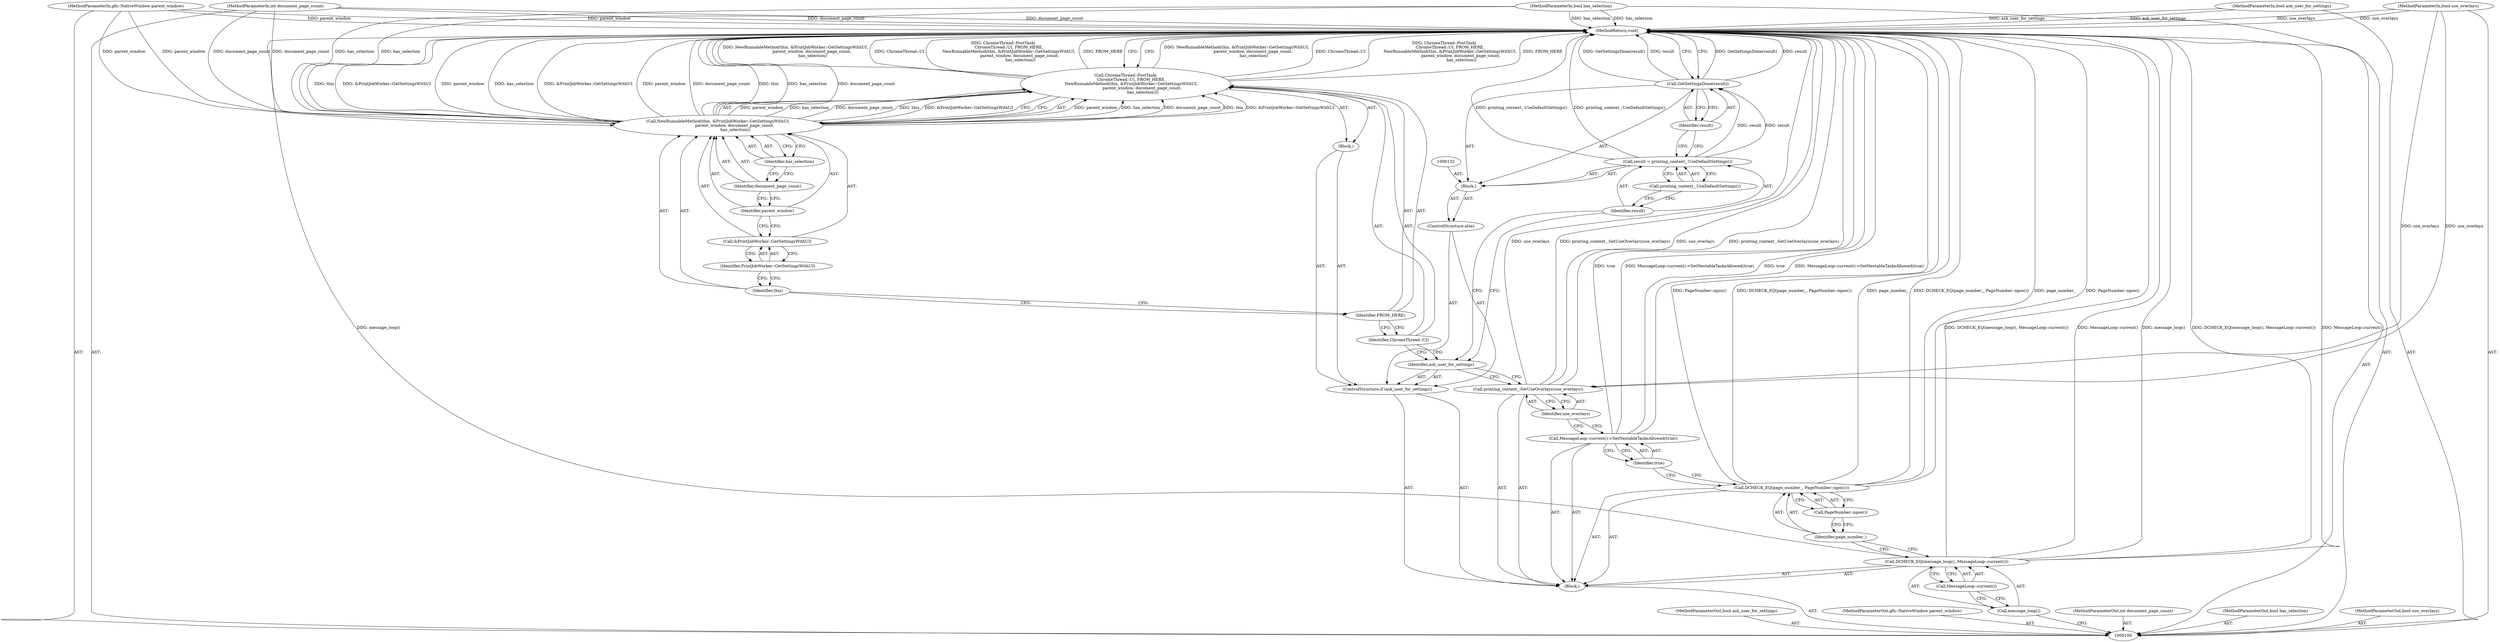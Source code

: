 digraph "1_Chrome_fc790462b4f248712bbc8c3734664dd6b05f80f2" {
"1000138" [label="(MethodReturn,void)"];
"1000101" [label="(MethodParameterIn,bool ask_user_for_settings)"];
"1000198" [label="(MethodParameterOut,bool ask_user_for_settings)"];
"1000115" [label="(Call,printing_context_.SetUseOverlays(use_overlays))"];
"1000116" [label="(Identifier,use_overlays)"];
"1000117" [label="(ControlStructure,if (ask_user_for_settings))"];
"1000119" [label="(Block,)"];
"1000118" [label="(Identifier,ask_user_for_settings)"];
"1000120" [label="(Call,ChromeThread::PostTask(\n         ChromeThread::UI, FROM_HERE,\n         NewRunnableMethod(this, &PrintJobWorker::GetSettingsWithUI,\n                          parent_window, document_page_count,\n                           has_selection)))"];
"1000122" [label="(Identifier,FROM_HERE)"];
"1000121" [label="(Identifier,ChromeThread::UI)"];
"1000124" [label="(Identifier,this)"];
"1000125" [label="(Call,&PrintJobWorker::GetSettingsWithUI)"];
"1000126" [label="(Identifier,PrintJobWorker::GetSettingsWithUI)"];
"1000123" [label="(Call,NewRunnableMethod(this, &PrintJobWorker::GetSettingsWithUI,\n                          parent_window, document_page_count,\n                           has_selection))"];
"1000127" [label="(Identifier,parent_window)"];
"1000128" [label="(Identifier,document_page_count)"];
"1000129" [label="(Identifier,has_selection)"];
"1000102" [label="(MethodParameterIn,gfx::NativeWindow parent_window)"];
"1000199" [label="(MethodParameterOut,gfx::NativeWindow parent_window)"];
"1000130" [label="(ControlStructure,else)"];
"1000133" [label="(Call,result = printing_context_.UseDefaultSettings())"];
"1000134" [label="(Identifier,result)"];
"1000135" [label="(Call,printing_context_.UseDefaultSettings())"];
"1000131" [label="(Block,)"];
"1000137" [label="(Identifier,result)"];
"1000136" [label="(Call,GetSettingsDone(result))"];
"1000103" [label="(MethodParameterIn,int document_page_count)"];
"1000200" [label="(MethodParameterOut,int document_page_count)"];
"1000104" [label="(MethodParameterIn,bool has_selection)"];
"1000201" [label="(MethodParameterOut,bool has_selection)"];
"1000105" [label="(MethodParameterIn,bool use_overlays)"];
"1000202" [label="(MethodParameterOut,bool use_overlays)"];
"1000106" [label="(Block,)"];
"1000108" [label="(Call,message_loop())"];
"1000107" [label="(Call,DCHECK_EQ(message_loop(), MessageLoop::current()))"];
"1000109" [label="(Call,MessageLoop::current())"];
"1000111" [label="(Identifier,page_number_)"];
"1000110" [label="(Call,DCHECK_EQ(page_number_, PageNumber::npos()))"];
"1000112" [label="(Call,PageNumber::npos())"];
"1000113" [label="(Call,MessageLoop::current()->SetNestableTasksAllowed(true))"];
"1000114" [label="(Identifier,true)"];
"1000138" -> "1000100"  [label="AST: "];
"1000138" -> "1000120"  [label="CFG: "];
"1000138" -> "1000136"  [label="CFG: "];
"1000123" -> "1000138"  [label="DDG: &PrintJobWorker::GetSettingsWithUI"];
"1000123" -> "1000138"  [label="DDG: parent_window"];
"1000123" -> "1000138"  [label="DDG: document_page_count"];
"1000123" -> "1000138"  [label="DDG: this"];
"1000123" -> "1000138"  [label="DDG: has_selection"];
"1000107" -> "1000138"  [label="DDG: message_loop()"];
"1000107" -> "1000138"  [label="DDG: DCHECK_EQ(message_loop(), MessageLoop::current())"];
"1000107" -> "1000138"  [label="DDG: MessageLoop::current()"];
"1000104" -> "1000138"  [label="DDG: has_selection"];
"1000105" -> "1000138"  [label="DDG: use_overlays"];
"1000113" -> "1000138"  [label="DDG: true"];
"1000113" -> "1000138"  [label="DDG: MessageLoop::current()->SetNestableTasksAllowed(true)"];
"1000120" -> "1000138"  [label="DDG: NewRunnableMethod(this, &PrintJobWorker::GetSettingsWithUI,\n                          parent_window, document_page_count,\n                           has_selection)"];
"1000120" -> "1000138"  [label="DDG: ChromeThread::UI"];
"1000120" -> "1000138"  [label="DDG: ChromeThread::PostTask(\n         ChromeThread::UI, FROM_HERE,\n         NewRunnableMethod(this, &PrintJobWorker::GetSettingsWithUI,\n                          parent_window, document_page_count,\n                           has_selection))"];
"1000120" -> "1000138"  [label="DDG: FROM_HERE"];
"1000103" -> "1000138"  [label="DDG: document_page_count"];
"1000115" -> "1000138"  [label="DDG: printing_context_.SetUseOverlays(use_overlays)"];
"1000115" -> "1000138"  [label="DDG: use_overlays"];
"1000102" -> "1000138"  [label="DDG: parent_window"];
"1000110" -> "1000138"  [label="DDG: PageNumber::npos()"];
"1000110" -> "1000138"  [label="DDG: DCHECK_EQ(page_number_, PageNumber::npos())"];
"1000110" -> "1000138"  [label="DDG: page_number_"];
"1000133" -> "1000138"  [label="DDG: printing_context_.UseDefaultSettings()"];
"1000101" -> "1000138"  [label="DDG: ask_user_for_settings"];
"1000136" -> "1000138"  [label="DDG: GetSettingsDone(result)"];
"1000136" -> "1000138"  [label="DDG: result"];
"1000101" -> "1000100"  [label="AST: "];
"1000101" -> "1000138"  [label="DDG: ask_user_for_settings"];
"1000198" -> "1000100"  [label="AST: "];
"1000115" -> "1000106"  [label="AST: "];
"1000115" -> "1000116"  [label="CFG: "];
"1000116" -> "1000115"  [label="AST: "];
"1000118" -> "1000115"  [label="CFG: "];
"1000115" -> "1000138"  [label="DDG: printing_context_.SetUseOverlays(use_overlays)"];
"1000115" -> "1000138"  [label="DDG: use_overlays"];
"1000105" -> "1000115"  [label="DDG: use_overlays"];
"1000116" -> "1000115"  [label="AST: "];
"1000116" -> "1000113"  [label="CFG: "];
"1000115" -> "1000116"  [label="CFG: "];
"1000117" -> "1000106"  [label="AST: "];
"1000118" -> "1000117"  [label="AST: "];
"1000119" -> "1000117"  [label="AST: "];
"1000130" -> "1000117"  [label="AST: "];
"1000119" -> "1000117"  [label="AST: "];
"1000120" -> "1000119"  [label="AST: "];
"1000118" -> "1000117"  [label="AST: "];
"1000118" -> "1000115"  [label="CFG: "];
"1000121" -> "1000118"  [label="CFG: "];
"1000134" -> "1000118"  [label="CFG: "];
"1000120" -> "1000119"  [label="AST: "];
"1000120" -> "1000123"  [label="CFG: "];
"1000121" -> "1000120"  [label="AST: "];
"1000122" -> "1000120"  [label="AST: "];
"1000123" -> "1000120"  [label="AST: "];
"1000138" -> "1000120"  [label="CFG: "];
"1000120" -> "1000138"  [label="DDG: NewRunnableMethod(this, &PrintJobWorker::GetSettingsWithUI,\n                          parent_window, document_page_count,\n                           has_selection)"];
"1000120" -> "1000138"  [label="DDG: ChromeThread::UI"];
"1000120" -> "1000138"  [label="DDG: ChromeThread::PostTask(\n         ChromeThread::UI, FROM_HERE,\n         NewRunnableMethod(this, &PrintJobWorker::GetSettingsWithUI,\n                          parent_window, document_page_count,\n                           has_selection))"];
"1000120" -> "1000138"  [label="DDG: FROM_HERE"];
"1000123" -> "1000120"  [label="DDG: parent_window"];
"1000123" -> "1000120"  [label="DDG: has_selection"];
"1000123" -> "1000120"  [label="DDG: document_page_count"];
"1000123" -> "1000120"  [label="DDG: this"];
"1000123" -> "1000120"  [label="DDG: &PrintJobWorker::GetSettingsWithUI"];
"1000122" -> "1000120"  [label="AST: "];
"1000122" -> "1000121"  [label="CFG: "];
"1000124" -> "1000122"  [label="CFG: "];
"1000121" -> "1000120"  [label="AST: "];
"1000121" -> "1000118"  [label="CFG: "];
"1000122" -> "1000121"  [label="CFG: "];
"1000124" -> "1000123"  [label="AST: "];
"1000124" -> "1000122"  [label="CFG: "];
"1000126" -> "1000124"  [label="CFG: "];
"1000125" -> "1000123"  [label="AST: "];
"1000125" -> "1000126"  [label="CFG: "];
"1000126" -> "1000125"  [label="AST: "];
"1000127" -> "1000125"  [label="CFG: "];
"1000126" -> "1000125"  [label="AST: "];
"1000126" -> "1000124"  [label="CFG: "];
"1000125" -> "1000126"  [label="CFG: "];
"1000123" -> "1000120"  [label="AST: "];
"1000123" -> "1000129"  [label="CFG: "];
"1000124" -> "1000123"  [label="AST: "];
"1000125" -> "1000123"  [label="AST: "];
"1000127" -> "1000123"  [label="AST: "];
"1000128" -> "1000123"  [label="AST: "];
"1000129" -> "1000123"  [label="AST: "];
"1000120" -> "1000123"  [label="CFG: "];
"1000123" -> "1000138"  [label="DDG: &PrintJobWorker::GetSettingsWithUI"];
"1000123" -> "1000138"  [label="DDG: parent_window"];
"1000123" -> "1000138"  [label="DDG: document_page_count"];
"1000123" -> "1000138"  [label="DDG: this"];
"1000123" -> "1000138"  [label="DDG: has_selection"];
"1000123" -> "1000120"  [label="DDG: parent_window"];
"1000123" -> "1000120"  [label="DDG: has_selection"];
"1000123" -> "1000120"  [label="DDG: document_page_count"];
"1000123" -> "1000120"  [label="DDG: this"];
"1000123" -> "1000120"  [label="DDG: &PrintJobWorker::GetSettingsWithUI"];
"1000102" -> "1000123"  [label="DDG: parent_window"];
"1000103" -> "1000123"  [label="DDG: document_page_count"];
"1000104" -> "1000123"  [label="DDG: has_selection"];
"1000127" -> "1000123"  [label="AST: "];
"1000127" -> "1000125"  [label="CFG: "];
"1000128" -> "1000127"  [label="CFG: "];
"1000128" -> "1000123"  [label="AST: "];
"1000128" -> "1000127"  [label="CFG: "];
"1000129" -> "1000128"  [label="CFG: "];
"1000129" -> "1000123"  [label="AST: "];
"1000129" -> "1000128"  [label="CFG: "];
"1000123" -> "1000129"  [label="CFG: "];
"1000102" -> "1000100"  [label="AST: "];
"1000102" -> "1000138"  [label="DDG: parent_window"];
"1000102" -> "1000123"  [label="DDG: parent_window"];
"1000199" -> "1000100"  [label="AST: "];
"1000130" -> "1000117"  [label="AST: "];
"1000131" -> "1000130"  [label="AST: "];
"1000133" -> "1000131"  [label="AST: "];
"1000133" -> "1000135"  [label="CFG: "];
"1000134" -> "1000133"  [label="AST: "];
"1000135" -> "1000133"  [label="AST: "];
"1000137" -> "1000133"  [label="CFG: "];
"1000133" -> "1000138"  [label="DDG: printing_context_.UseDefaultSettings()"];
"1000133" -> "1000136"  [label="DDG: result"];
"1000134" -> "1000133"  [label="AST: "];
"1000134" -> "1000118"  [label="CFG: "];
"1000135" -> "1000134"  [label="CFG: "];
"1000135" -> "1000133"  [label="AST: "];
"1000135" -> "1000134"  [label="CFG: "];
"1000133" -> "1000135"  [label="CFG: "];
"1000131" -> "1000130"  [label="AST: "];
"1000132" -> "1000131"  [label="AST: "];
"1000133" -> "1000131"  [label="AST: "];
"1000136" -> "1000131"  [label="AST: "];
"1000137" -> "1000136"  [label="AST: "];
"1000137" -> "1000133"  [label="CFG: "];
"1000136" -> "1000137"  [label="CFG: "];
"1000136" -> "1000131"  [label="AST: "];
"1000136" -> "1000137"  [label="CFG: "];
"1000137" -> "1000136"  [label="AST: "];
"1000138" -> "1000136"  [label="CFG: "];
"1000136" -> "1000138"  [label="DDG: GetSettingsDone(result)"];
"1000136" -> "1000138"  [label="DDG: result"];
"1000133" -> "1000136"  [label="DDG: result"];
"1000103" -> "1000100"  [label="AST: "];
"1000103" -> "1000138"  [label="DDG: document_page_count"];
"1000103" -> "1000123"  [label="DDG: document_page_count"];
"1000200" -> "1000100"  [label="AST: "];
"1000104" -> "1000100"  [label="AST: "];
"1000104" -> "1000138"  [label="DDG: has_selection"];
"1000104" -> "1000123"  [label="DDG: has_selection"];
"1000201" -> "1000100"  [label="AST: "];
"1000105" -> "1000100"  [label="AST: "];
"1000105" -> "1000138"  [label="DDG: use_overlays"];
"1000105" -> "1000115"  [label="DDG: use_overlays"];
"1000202" -> "1000100"  [label="AST: "];
"1000106" -> "1000100"  [label="AST: "];
"1000107" -> "1000106"  [label="AST: "];
"1000110" -> "1000106"  [label="AST: "];
"1000113" -> "1000106"  [label="AST: "];
"1000115" -> "1000106"  [label="AST: "];
"1000117" -> "1000106"  [label="AST: "];
"1000108" -> "1000107"  [label="AST: "];
"1000108" -> "1000100"  [label="CFG: "];
"1000109" -> "1000108"  [label="CFG: "];
"1000107" -> "1000106"  [label="AST: "];
"1000107" -> "1000109"  [label="CFG: "];
"1000108" -> "1000107"  [label="AST: "];
"1000109" -> "1000107"  [label="AST: "];
"1000111" -> "1000107"  [label="CFG: "];
"1000107" -> "1000138"  [label="DDG: message_loop()"];
"1000107" -> "1000138"  [label="DDG: DCHECK_EQ(message_loop(), MessageLoop::current())"];
"1000107" -> "1000138"  [label="DDG: MessageLoop::current()"];
"1000109" -> "1000107"  [label="AST: "];
"1000109" -> "1000108"  [label="CFG: "];
"1000107" -> "1000109"  [label="CFG: "];
"1000111" -> "1000110"  [label="AST: "];
"1000111" -> "1000107"  [label="CFG: "];
"1000112" -> "1000111"  [label="CFG: "];
"1000110" -> "1000106"  [label="AST: "];
"1000110" -> "1000112"  [label="CFG: "];
"1000111" -> "1000110"  [label="AST: "];
"1000112" -> "1000110"  [label="AST: "];
"1000114" -> "1000110"  [label="CFG: "];
"1000110" -> "1000138"  [label="DDG: PageNumber::npos()"];
"1000110" -> "1000138"  [label="DDG: DCHECK_EQ(page_number_, PageNumber::npos())"];
"1000110" -> "1000138"  [label="DDG: page_number_"];
"1000112" -> "1000110"  [label="AST: "];
"1000112" -> "1000111"  [label="CFG: "];
"1000110" -> "1000112"  [label="CFG: "];
"1000113" -> "1000106"  [label="AST: "];
"1000113" -> "1000114"  [label="CFG: "];
"1000114" -> "1000113"  [label="AST: "];
"1000116" -> "1000113"  [label="CFG: "];
"1000113" -> "1000138"  [label="DDG: true"];
"1000113" -> "1000138"  [label="DDG: MessageLoop::current()->SetNestableTasksAllowed(true)"];
"1000114" -> "1000113"  [label="AST: "];
"1000114" -> "1000110"  [label="CFG: "];
"1000113" -> "1000114"  [label="CFG: "];
}
